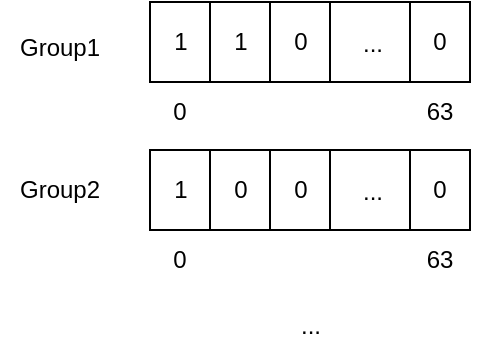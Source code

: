 <mxfile version="20.7.4" type="google"><diagram id="qbLuTnJzMGzaom4QCHyM" name="Page-1"><mxGraphModel grid="0" page="1" gridSize="10" guides="1" tooltips="1" connect="1" arrows="1" fold="1" pageScale="1" pageWidth="850" pageHeight="1100" math="0" shadow="0"><root><mxCell id="0"/><mxCell id="1" parent="0"/><mxCell id="9scCU4sgL5j8kASfL1lC-1" value="" style="rounded=0;whiteSpace=wrap;html=1;" vertex="1" parent="1"><mxGeometry x="240" y="180" width="160" height="40" as="geometry"/></mxCell><mxCell id="9scCU4sgL5j8kASfL1lC-3" value="" style="rounded=0;whiteSpace=wrap;html=1;" vertex="1" parent="1"><mxGeometry x="240" y="180" width="30" height="40" as="geometry"/></mxCell><mxCell id="9scCU4sgL5j8kASfL1lC-4" value="" style="rounded=0;whiteSpace=wrap;html=1;" vertex="1" parent="1"><mxGeometry x="270" y="180" width="30" height="40" as="geometry"/></mxCell><mxCell id="9scCU4sgL5j8kASfL1lC-5" value="" style="rounded=0;whiteSpace=wrap;html=1;" vertex="1" parent="1"><mxGeometry x="300" y="180" width="30" height="40" as="geometry"/></mxCell><mxCell id="9scCU4sgL5j8kASfL1lC-6" value="0" style="rounded=0;whiteSpace=wrap;html=1;" vertex="1" parent="1"><mxGeometry x="370" y="180" width="30" height="40" as="geometry"/></mxCell><mxCell id="9scCU4sgL5j8kASfL1lC-7" value="0" style="text;html=1;strokeColor=none;fillColor=none;align=center;verticalAlign=middle;whiteSpace=wrap;rounded=0;" vertex="1" parent="1"><mxGeometry x="225" y="220" width="60" height="30" as="geometry"/></mxCell><mxCell id="9scCU4sgL5j8kASfL1lC-8" value="63" style="text;html=1;strokeColor=none;fillColor=none;align=center;verticalAlign=middle;whiteSpace=wrap;rounded=0;" vertex="1" parent="1"><mxGeometry x="355" y="220" width="60" height="30" as="geometry"/></mxCell><mxCell id="9scCU4sgL5j8kASfL1lC-9" value="1" style="text;html=1;align=center;verticalAlign=middle;resizable=0;points=[];autosize=1;strokeColor=none;fillColor=none;" vertex="1" parent="1"><mxGeometry x="240" y="185" width="30" height="30" as="geometry"/></mxCell><mxCell id="9scCU4sgL5j8kASfL1lC-10" value="1" style="text;html=1;align=center;verticalAlign=middle;resizable=0;points=[];autosize=1;strokeColor=none;fillColor=none;" vertex="1" parent="1"><mxGeometry x="270" y="185" width="30" height="30" as="geometry"/></mxCell><mxCell id="9scCU4sgL5j8kASfL1lC-11" value="0" style="text;html=1;align=center;verticalAlign=middle;resizable=0;points=[];autosize=1;strokeColor=none;fillColor=none;" vertex="1" parent="1"><mxGeometry x="300" y="185" width="30" height="30" as="geometry"/></mxCell><mxCell id="9scCU4sgL5j8kASfL1lC-13" value="..." style="text;html=1;align=center;verticalAlign=middle;resizable=0;points=[];autosize=1;strokeColor=none;fillColor=none;" vertex="1" parent="1"><mxGeometry x="336" y="186" width="30" height="30" as="geometry"/></mxCell><mxCell id="9scCU4sgL5j8kASfL1lC-36" value="" style="rounded=0;whiteSpace=wrap;html=1;" vertex="1" parent="1"><mxGeometry x="240" y="254" width="160" height="40" as="geometry"/></mxCell><mxCell id="9scCU4sgL5j8kASfL1lC-37" value="" style="rounded=0;whiteSpace=wrap;html=1;" vertex="1" parent="1"><mxGeometry x="240" y="254" width="30" height="40" as="geometry"/></mxCell><mxCell id="9scCU4sgL5j8kASfL1lC-38" value="" style="rounded=0;whiteSpace=wrap;html=1;" vertex="1" parent="1"><mxGeometry x="270" y="254" width="30" height="40" as="geometry"/></mxCell><mxCell id="9scCU4sgL5j8kASfL1lC-39" value="" style="rounded=0;whiteSpace=wrap;html=1;" vertex="1" parent="1"><mxGeometry x="300" y="254" width="30" height="40" as="geometry"/></mxCell><mxCell id="9scCU4sgL5j8kASfL1lC-40" value="0" style="rounded=0;whiteSpace=wrap;html=1;" vertex="1" parent="1"><mxGeometry x="370" y="254" width="30" height="40" as="geometry"/></mxCell><mxCell id="9scCU4sgL5j8kASfL1lC-41" value="0" style="text;html=1;strokeColor=none;fillColor=none;align=center;verticalAlign=middle;whiteSpace=wrap;rounded=0;" vertex="1" parent="1"><mxGeometry x="225" y="294" width="60" height="30" as="geometry"/></mxCell><mxCell id="9scCU4sgL5j8kASfL1lC-42" value="63" style="text;html=1;strokeColor=none;fillColor=none;align=center;verticalAlign=middle;whiteSpace=wrap;rounded=0;" vertex="1" parent="1"><mxGeometry x="355" y="294" width="60" height="30" as="geometry"/></mxCell><mxCell id="9scCU4sgL5j8kASfL1lC-43" value="1" style="text;html=1;align=center;verticalAlign=middle;resizable=0;points=[];autosize=1;strokeColor=none;fillColor=none;" vertex="1" parent="1"><mxGeometry x="240" y="259" width="30" height="30" as="geometry"/></mxCell><mxCell id="9scCU4sgL5j8kASfL1lC-44" value="0" style="text;html=1;align=center;verticalAlign=middle;resizable=0;points=[];autosize=1;strokeColor=none;fillColor=none;" vertex="1" parent="1"><mxGeometry x="270" y="259" width="30" height="30" as="geometry"/></mxCell><mxCell id="9scCU4sgL5j8kASfL1lC-45" value="0" style="text;html=1;align=center;verticalAlign=middle;resizable=0;points=[];autosize=1;strokeColor=none;fillColor=none;" vertex="1" parent="1"><mxGeometry x="300" y="259" width="30" height="30" as="geometry"/></mxCell><mxCell id="9scCU4sgL5j8kASfL1lC-46" value="..." style="text;html=1;align=center;verticalAlign=middle;resizable=0;points=[];autosize=1;strokeColor=none;fillColor=none;" vertex="1" parent="1"><mxGeometry x="336" y="260" width="30" height="30" as="geometry"/></mxCell><mxCell id="9scCU4sgL5j8kASfL1lC-47" value="..." style="text;html=1;align=center;verticalAlign=middle;resizable=0;points=[];autosize=1;strokeColor=none;fillColor=none;" vertex="1" parent="1"><mxGeometry x="305" y="327" width="30" height="30" as="geometry"/></mxCell><mxCell id="9scCU4sgL5j8kASfL1lC-48" value="Group1" style="text;html=1;strokeColor=none;fillColor=none;align=center;verticalAlign=middle;whiteSpace=wrap;rounded=0;" vertex="1" parent="1"><mxGeometry x="165" y="188" width="60" height="30" as="geometry"/></mxCell><mxCell id="9scCU4sgL5j8kASfL1lC-49" value="Group2" style="text;html=1;strokeColor=none;fillColor=none;align=center;verticalAlign=middle;whiteSpace=wrap;rounded=0;" vertex="1" parent="1"><mxGeometry x="165" y="259" width="60" height="30" as="geometry"/></mxCell></root></mxGraphModel></diagram></mxfile>